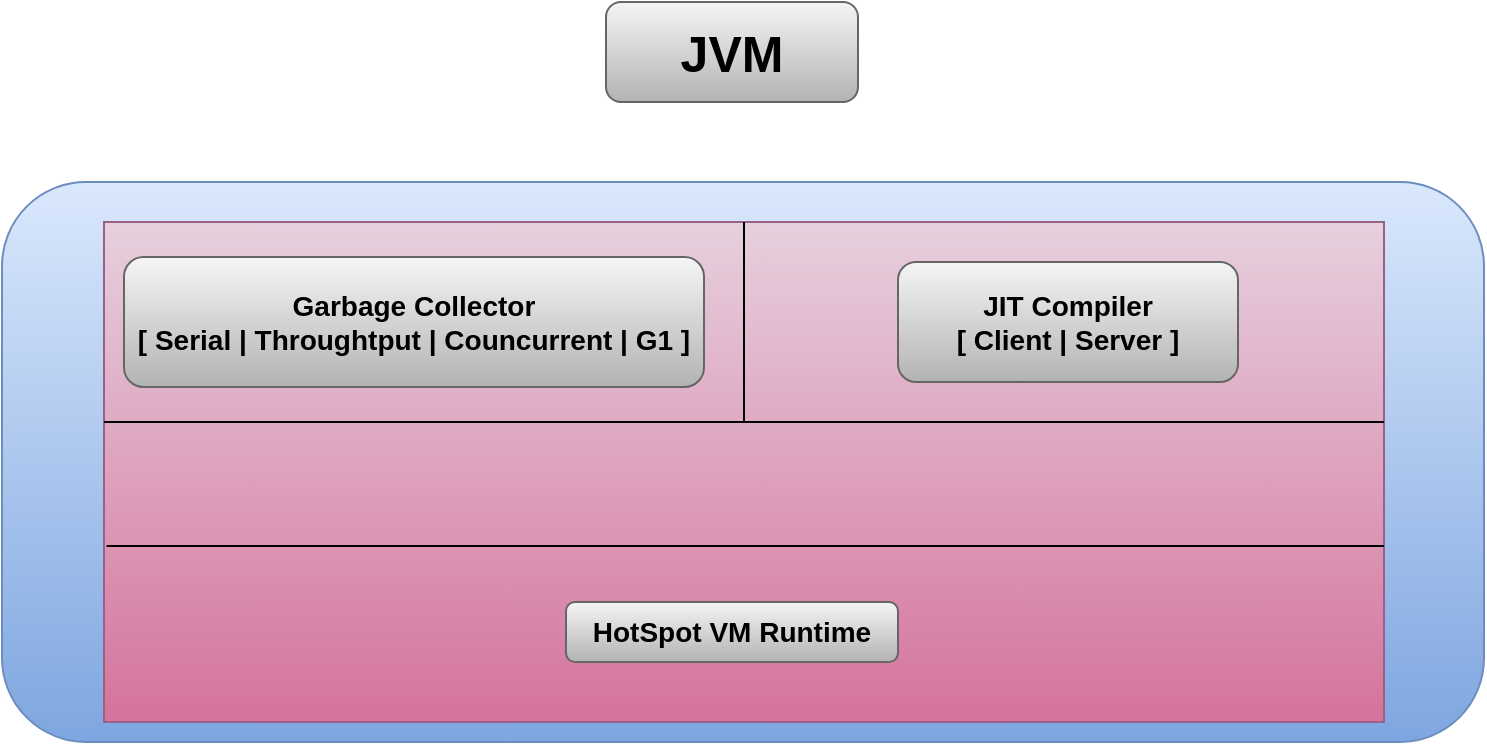 <mxfile version="20.3.0" type="device"><diagram id="V6wFJoIiSUrr9AAIvSDb" name="第 1 页"><mxGraphModel dx="1422" dy="762" grid="1" gridSize="10" guides="1" tooltips="1" connect="1" arrows="1" fold="1" page="1" pageScale="1" pageWidth="827" pageHeight="1169" math="0" shadow="0"><root><mxCell id="0"/><mxCell id="1" parent="0"/><mxCell id="8mQPhJGbAwsv4kinkXpU-1" value="&lt;b&gt;&lt;font style=&quot;font-size: 25px;&quot;&gt;JVM&lt;/font&gt;&lt;/b&gt;" style="rounded=1;whiteSpace=wrap;html=1;fillColor=#f5f5f5;gradientColor=#b3b3b3;strokeColor=#666666;" vertex="1" parent="1"><mxGeometry x="351" y="10" width="126" height="50" as="geometry"/></mxCell><mxCell id="8mQPhJGbAwsv4kinkXpU-2" value="" style="rounded=1;whiteSpace=wrap;html=1;fontSize=12;fillColor=#dae8fc;gradientColor=#7ea6e0;strokeColor=#6c8ebf;" vertex="1" parent="1"><mxGeometry x="49" y="100" width="741" height="280" as="geometry"/></mxCell><mxCell id="8mQPhJGbAwsv4kinkXpU-11" value="" style="rounded=0;whiteSpace=wrap;html=1;fontSize=12;fillColor=#e6d0de;gradientColor=#d5739d;strokeColor=#996185;" vertex="1" parent="1"><mxGeometry x="100" y="120" width="640" height="250" as="geometry"/></mxCell><mxCell id="8mQPhJGbAwsv4kinkXpU-15" value="" style="endArrow=none;html=1;rounded=0;strokeColor=default;fontSize=12;" edge="1" parent="1"><mxGeometry width="50" height="50" relative="1" as="geometry"><mxPoint x="100" y="220" as="sourcePoint"/><mxPoint x="740" y="220" as="targetPoint"/><Array as="points"/></mxGeometry></mxCell><mxCell id="8mQPhJGbAwsv4kinkXpU-16" value="" style="endArrow=none;html=1;rounded=0;strokeColor=default;fontSize=12;exitX=0.002;exitY=0.648;exitDx=0;exitDy=0;entryX=1;entryY=0.648;entryDx=0;entryDy=0;exitPerimeter=0;entryPerimeter=0;" edge="1" parent="1" source="8mQPhJGbAwsv4kinkXpU-11" target="8mQPhJGbAwsv4kinkXpU-11"><mxGeometry width="50" height="50" relative="1" as="geometry"><mxPoint x="390" y="280" as="sourcePoint"/><mxPoint x="440" y="230" as="targetPoint"/></mxGeometry></mxCell><mxCell id="8mQPhJGbAwsv4kinkXpU-17" value="HotSpot VM Runtime" style="text;html=1;strokeColor=#666666;fillColor=#f5f5f5;align=center;verticalAlign=middle;whiteSpace=wrap;rounded=1;fontSize=14;fontStyle=1;gradientColor=#b3b3b3;" vertex="1" parent="1"><mxGeometry x="331" y="310" width="166" height="30" as="geometry"/></mxCell><mxCell id="8mQPhJGbAwsv4kinkXpU-18" value="" style="endArrow=none;html=1;rounded=0;strokeColor=default;fontSize=12;entryX=0.5;entryY=0;entryDx=0;entryDy=0;" edge="1" parent="1" target="8mQPhJGbAwsv4kinkXpU-11"><mxGeometry width="50" height="50" relative="1" as="geometry"><mxPoint x="420" y="220" as="sourcePoint"/><mxPoint x="440" y="220" as="targetPoint"/></mxGeometry></mxCell><mxCell id="8mQPhJGbAwsv4kinkXpU-19" value="Garbage Collector&lt;br style=&quot;font-size: 14px;&quot;&gt;[ Serial | Throughtput | Councurrent | G1 ]" style="text;html=1;strokeColor=#666666;fillColor=#f5f5f5;align=center;verticalAlign=middle;whiteSpace=wrap;rounded=1;fontSize=14;fontStyle=1;gradientColor=#b3b3b3;" vertex="1" parent="1"><mxGeometry x="110" y="137.5" width="290" height="65" as="geometry"/></mxCell><mxCell id="8mQPhJGbAwsv4kinkXpU-20" value="JIT Compiler&lt;br style=&quot;font-size: 14px;&quot;&gt;[ Client | Server ]" style="text;html=1;strokeColor=#666666;fillColor=#f5f5f5;align=center;verticalAlign=middle;whiteSpace=wrap;rounded=1;fontSize=14;fontStyle=1;gradientColor=#b3b3b3;" vertex="1" parent="1"><mxGeometry x="497" y="140" width="170" height="60" as="geometry"/></mxCell></root></mxGraphModel></diagram></mxfile>